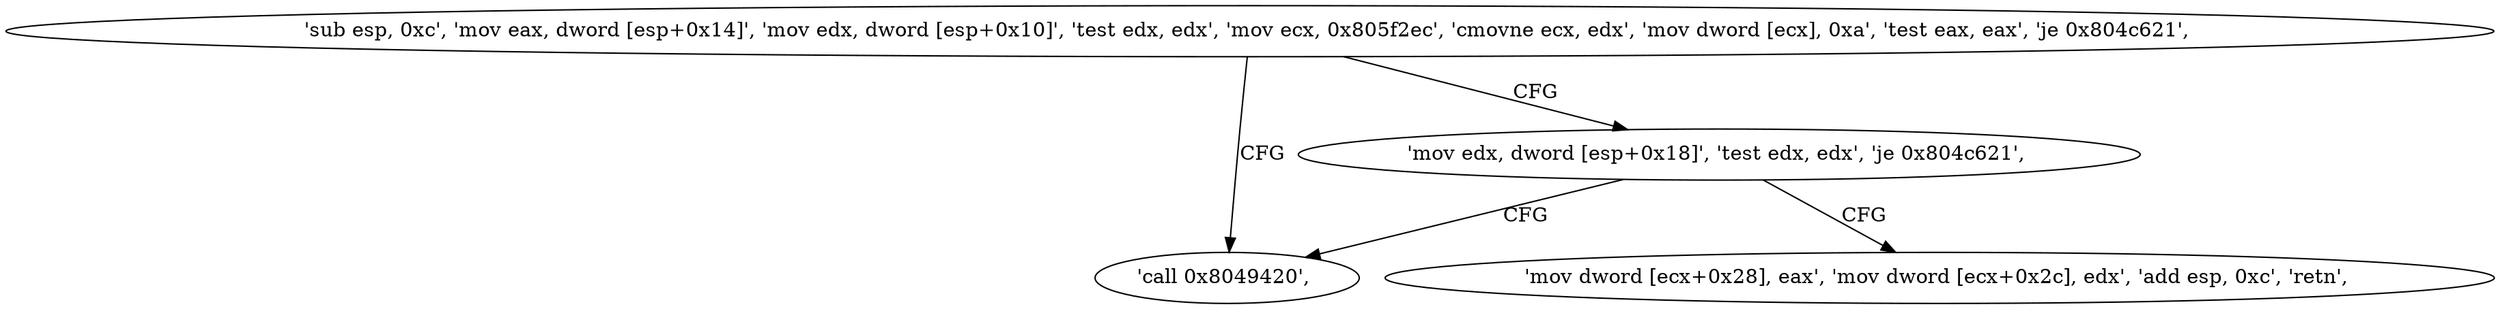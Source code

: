 digraph "func" {
"134530544" [label = "'sub esp, 0xc', 'mov eax, dword [esp+0x14]', 'mov edx, dword [esp+0x10]', 'test edx, edx', 'mov ecx, 0x805f2ec', 'cmovne ecx, edx', 'mov dword [ecx], 0xa', 'test eax, eax', 'je 0x804c621', " ]
"134530593" [label = "'call 0x8049420', " ]
"134530575" [label = "'mov edx, dword [esp+0x18]', 'test edx, edx', 'je 0x804c621', " ]
"134530583" [label = "'mov dword [ecx+0x28], eax', 'mov dword [ecx+0x2c], edx', 'add esp, 0xc', 'retn', " ]
"134530544" -> "134530593" [ label = "CFG" ]
"134530544" -> "134530575" [ label = "CFG" ]
"134530575" -> "134530593" [ label = "CFG" ]
"134530575" -> "134530583" [ label = "CFG" ]
}
